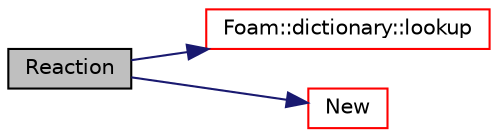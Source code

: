 digraph "Reaction"
{
  bgcolor="transparent";
  edge [fontname="Helvetica",fontsize="10",labelfontname="Helvetica",labelfontsize="10"];
  node [fontname="Helvetica",fontsize="10",shape=record];
  rankdir="LR";
  Node16 [label="Reaction",height=0.2,width=0.4,color="black", fillcolor="grey75", style="filled", fontcolor="black"];
  Node16 -> Node17 [color="midnightblue",fontsize="10",style="solid",fontname="Helvetica"];
  Node17 [label="Foam::dictionary::lookup",height=0.2,width=0.4,color="red",URL="$a27129.html#a6a0727fa523e48977e27348663def509",tooltip="Find and return an entry data stream. "];
  Node16 -> Node314 [color="midnightblue",fontsize="10",style="solid",fontname="Helvetica"];
  Node314 [label="New",height=0.2,width=0.4,color="red",URL="$a31677.html#aa11303643cc079fa40c4fad755aed520",tooltip="Return a pointer to new patchField created on freestore from input. "];
}
